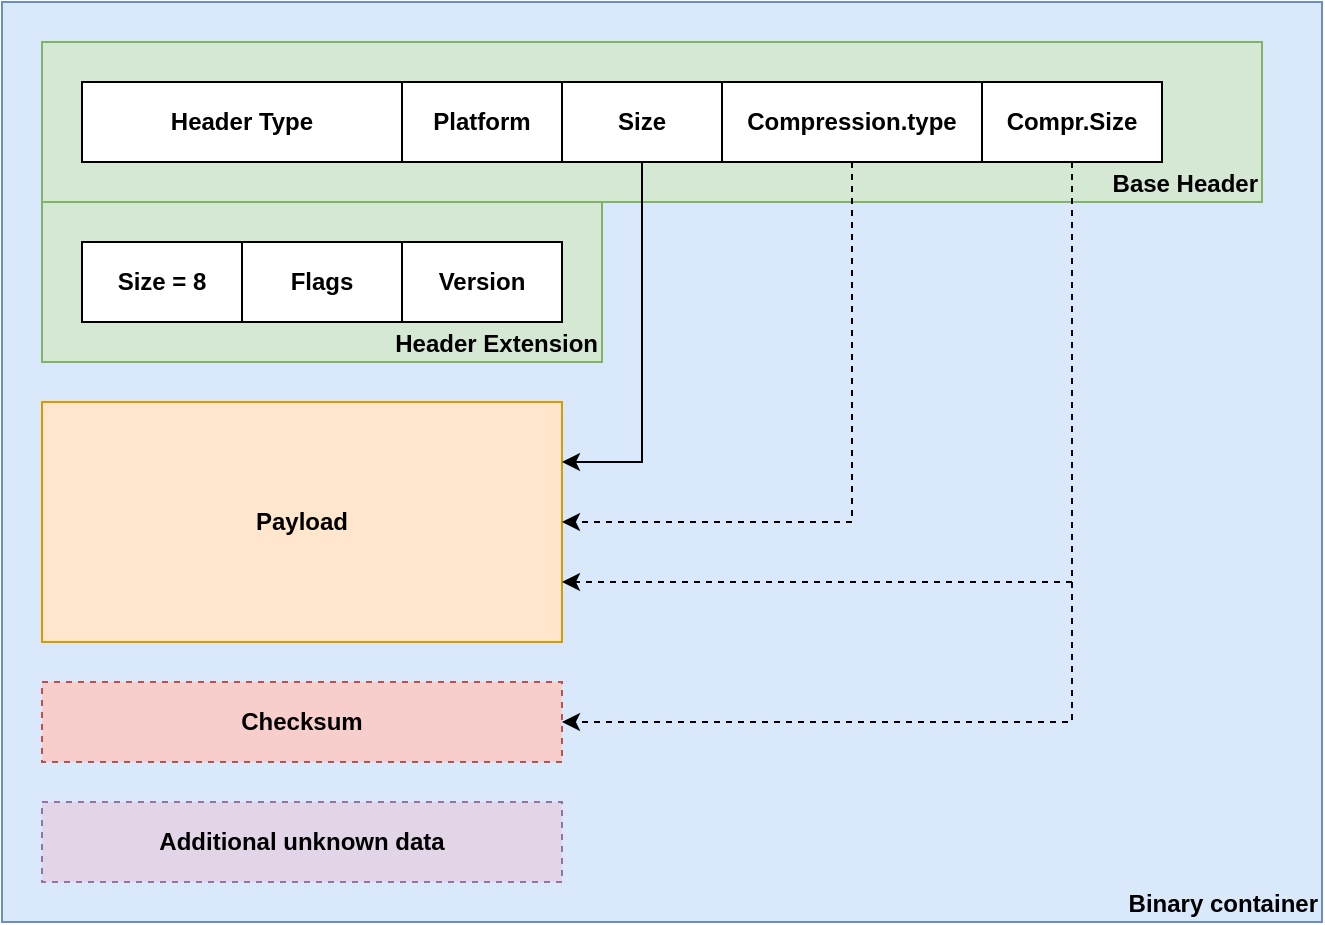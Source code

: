 <mxfile version="22.1.22" type="embed">
  <diagram name="Page-1" id="F5joY2BmOa0gcvGcmGx3">
    <mxGraphModel dx="1010" dy="379" grid="1" gridSize="10" guides="1" tooltips="1" connect="1" arrows="1" fold="1" page="1" pageScale="1" pageWidth="1600" pageHeight="900" math="0" shadow="0">
      <root>
        <mxCell id="0" />
        <mxCell id="1" parent="0" />
        <mxCell id="f_PoJI_ZIrE83fsZ3AQF-1" value="Binary container" style="rounded=0;whiteSpace=wrap;html=1;fillColor=#dae8fc;strokeColor=#6c8ebf;labelPosition=center;verticalLabelPosition=middle;align=right;verticalAlign=bottom;horizontal=1;fontStyle=1" parent="1" vertex="1">
          <mxGeometry x="60" y="60" width="660" height="460" as="geometry" />
        </mxCell>
        <mxCell id="f_PoJI_ZIrE83fsZ3AQF-3" value="Base Header" style="rounded=0;whiteSpace=wrap;html=1;fillColor=#d5e8d4;strokeColor=#82b366;fontStyle=1;labelPosition=center;verticalLabelPosition=middle;align=right;verticalAlign=bottom;" parent="1" vertex="1">
          <mxGeometry x="80" y="80" width="610" height="80" as="geometry" />
        </mxCell>
        <mxCell id="f_PoJI_ZIrE83fsZ3AQF-4" value="Payload" style="rounded=0;whiteSpace=wrap;html=1;fillColor=#ffe6cc;strokeColor=#d79b00;fontStyle=1;verticalAlign=middle;align=center;" parent="1" vertex="1">
          <mxGeometry x="80" y="260" width="260" height="120" as="geometry" />
        </mxCell>
        <mxCell id="f_PoJI_ZIrE83fsZ3AQF-5" value="Checksum" style="rounded=0;whiteSpace=wrap;html=1;fontStyle=1;fillColor=#f8cecc;strokeColor=#b85450;dashed=1;" parent="1" vertex="1">
          <mxGeometry x="80" y="400" width="260" height="40" as="geometry" />
        </mxCell>
        <mxCell id="f_PoJI_ZIrE83fsZ3AQF-6" value="Additional unknown data" style="rounded=0;whiteSpace=wrap;html=1;fillColor=#e1d5e7;strokeColor=#9673a6;fontStyle=1;dashed=1;" parent="1" vertex="1">
          <mxGeometry x="80" y="460" width="260" height="40" as="geometry" />
        </mxCell>
        <mxCell id="f_PoJI_ZIrE83fsZ3AQF-7" value="Header Type" style="rounded=0;whiteSpace=wrap;html=1;fontStyle=1" parent="1" vertex="1">
          <mxGeometry x="100" y="100" width="160" height="40" as="geometry" />
        </mxCell>
        <mxCell id="f_PoJI_ZIrE83fsZ3AQF-9" value="Platform" style="rounded=0;whiteSpace=wrap;html=1;fontStyle=1" parent="1" vertex="1">
          <mxGeometry x="260" y="100" width="80" height="40" as="geometry" />
        </mxCell>
        <mxCell id="f_PoJI_ZIrE83fsZ3AQF-10" value="Size" style="rounded=0;whiteSpace=wrap;html=1;fontStyle=1" parent="1" vertex="1">
          <mxGeometry x="340" y="100" width="80" height="40" as="geometry" />
        </mxCell>
        <mxCell id="f_PoJI_ZIrE83fsZ3AQF-11" value="Compression.type" style="rounded=0;whiteSpace=wrap;html=1;fontStyle=1" parent="1" vertex="1">
          <mxGeometry x="420" y="100" width="130" height="40" as="geometry" />
        </mxCell>
        <mxCell id="f_PoJI_ZIrE83fsZ3AQF-12" value="Compr.Size" style="rounded=0;whiteSpace=wrap;html=1;fontStyle=1" parent="1" vertex="1">
          <mxGeometry x="550" y="100" width="90" height="40" as="geometry" />
        </mxCell>
        <mxCell id="f_PoJI_ZIrE83fsZ3AQF-14" value="" style="endArrow=classic;html=1;rounded=0;exitX=0.5;exitY=1;exitDx=0;exitDy=0;entryX=1;entryY=0.25;entryDx=0;entryDy=0;" parent="1" source="f_PoJI_ZIrE83fsZ3AQF-10" target="f_PoJI_ZIrE83fsZ3AQF-4" edge="1">
          <mxGeometry width="50" height="50" relative="1" as="geometry">
            <mxPoint x="420" y="570" as="sourcePoint" />
            <mxPoint x="470" y="520" as="targetPoint" />
            <Array as="points">
              <mxPoint x="380" y="290" />
            </Array>
          </mxGeometry>
        </mxCell>
        <mxCell id="f_PoJI_ZIrE83fsZ3AQF-15" value="" style="endArrow=classic;html=1;rounded=0;dashed=1;exitX=0.5;exitY=1;exitDx=0;exitDy=0;entryX=1;entryY=0.5;entryDx=0;entryDy=0;" parent="1" source="f_PoJI_ZIrE83fsZ3AQF-11" target="f_PoJI_ZIrE83fsZ3AQF-4" edge="1">
          <mxGeometry width="50" height="50" relative="1" as="geometry">
            <mxPoint x="280" y="350" as="sourcePoint" />
            <mxPoint x="330" y="300" as="targetPoint" />
            <Array as="points">
              <mxPoint x="485" y="320" />
            </Array>
          </mxGeometry>
        </mxCell>
        <mxCell id="f_PoJI_ZIrE83fsZ3AQF-16" value="" style="endArrow=classic;html=1;rounded=0;dashed=1;exitX=0.5;exitY=1;exitDx=0;exitDy=0;entryX=1;entryY=0.75;entryDx=0;entryDy=0;" parent="1" source="f_PoJI_ZIrE83fsZ3AQF-12" target="f_PoJI_ZIrE83fsZ3AQF-4" edge="1">
          <mxGeometry width="50" height="50" relative="1" as="geometry">
            <mxPoint x="450" y="350" as="sourcePoint" />
            <mxPoint x="500" y="300" as="targetPoint" />
            <Array as="points">
              <mxPoint x="595" y="350" />
            </Array>
          </mxGeometry>
        </mxCell>
        <mxCell id="f_PoJI_ZIrE83fsZ3AQF-17" value="" style="endArrow=classic;html=1;rounded=0;dashed=1;exitX=0.5;exitY=1;exitDx=0;exitDy=0;entryX=1;entryY=0.5;entryDx=0;entryDy=0;" parent="1" source="f_PoJI_ZIrE83fsZ3AQF-12" target="f_PoJI_ZIrE83fsZ3AQF-5" edge="1">
          <mxGeometry width="50" height="50" relative="1" as="geometry">
            <mxPoint x="430" y="390" as="sourcePoint" />
            <mxPoint x="480" y="340" as="targetPoint" />
            <Array as="points">
              <mxPoint x="595" y="420" />
            </Array>
          </mxGeometry>
        </mxCell>
        <mxCell id="f_PoJI_ZIrE83fsZ3AQF-18" value="Header Extension" style="rounded=0;whiteSpace=wrap;html=1;fillColor=#d5e8d4;strokeColor=#82b366;align=right;verticalAlign=bottom;fontStyle=1" parent="1" vertex="1">
          <mxGeometry x="80" y="160" width="280" height="80" as="geometry" />
        </mxCell>
        <mxCell id="f_PoJI_ZIrE83fsZ3AQF-20" value="Flags" style="rounded=0;whiteSpace=wrap;html=1;fontStyle=1" parent="1" vertex="1">
          <mxGeometry x="180" y="180" width="80" height="40" as="geometry" />
        </mxCell>
        <mxCell id="f_PoJI_ZIrE83fsZ3AQF-21" value="Size = 8" style="rounded=0;whiteSpace=wrap;html=1;fontStyle=1" parent="1" vertex="1">
          <mxGeometry x="100" y="180" width="80" height="40" as="geometry" />
        </mxCell>
        <mxCell id="f_PoJI_ZIrE83fsZ3AQF-22" value="Version" style="rounded=0;whiteSpace=wrap;html=1;fontStyle=1" parent="1" vertex="1">
          <mxGeometry x="260" y="180" width="80" height="40" as="geometry" />
        </mxCell>
      </root>
    </mxGraphModel>
  </diagram>
</mxfile>
